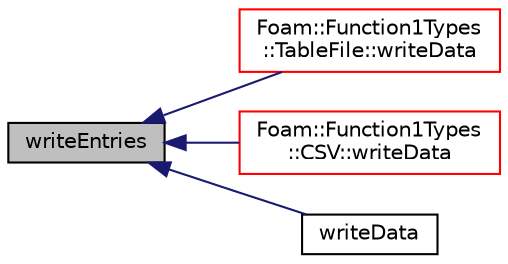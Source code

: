 digraph "writeEntries"
{
  bgcolor="transparent";
  edge [fontname="Helvetica",fontsize="10",labelfontname="Helvetica",labelfontsize="10"];
  node [fontname="Helvetica",fontsize="10",shape=record];
  rankdir="LR";
  Node1 [label="writeEntries",height=0.2,width=0.4,color="black", fillcolor="grey75", style="filled", fontcolor="black"];
  Node1 -> Node2 [dir="back",color="midnightblue",fontsize="10",style="solid",fontname="Helvetica"];
  Node2 [label="Foam::Function1Types\l::TableFile::writeData",height=0.2,width=0.4,color="red",URL="$a02626.html#a3f337a79b0eea9e1a8a6381894c6cdf9",tooltip="Write in dictionary format. "];
  Node1 -> Node3 [dir="back",color="midnightblue",fontsize="10",style="solid",fontname="Helvetica"];
  Node3 [label="Foam::Function1Types\l::CSV::writeData",height=0.2,width=0.4,color="red",URL="$a00443.html#a3f337a79b0eea9e1a8a6381894c6cdf9",tooltip="Write in dictionary format. "];
  Node1 -> Node4 [dir="back",color="midnightblue",fontsize="10",style="solid",fontname="Helvetica"];
  Node4 [label="writeData",height=0.2,width=0.4,color="black",URL="$a02625.html#a3f337a79b0eea9e1a8a6381894c6cdf9",tooltip="Write all table data in dictionary format. "];
}
